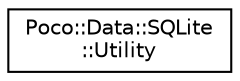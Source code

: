 digraph "Graphical Class Hierarchy"
{
 // LATEX_PDF_SIZE
  edge [fontname="Helvetica",fontsize="10",labelfontname="Helvetica",labelfontsize="10"];
  node [fontname="Helvetica",fontsize="10",shape=record];
  rankdir="LR";
  Node0 [label="Poco::Data::SQLite\l::Utility",height=0.2,width=0.4,color="black", fillcolor="white", style="filled",URL="$classPoco_1_1Data_1_1SQLite_1_1Utility.html",tooltip="Various utility functions for SQLite."];
}
